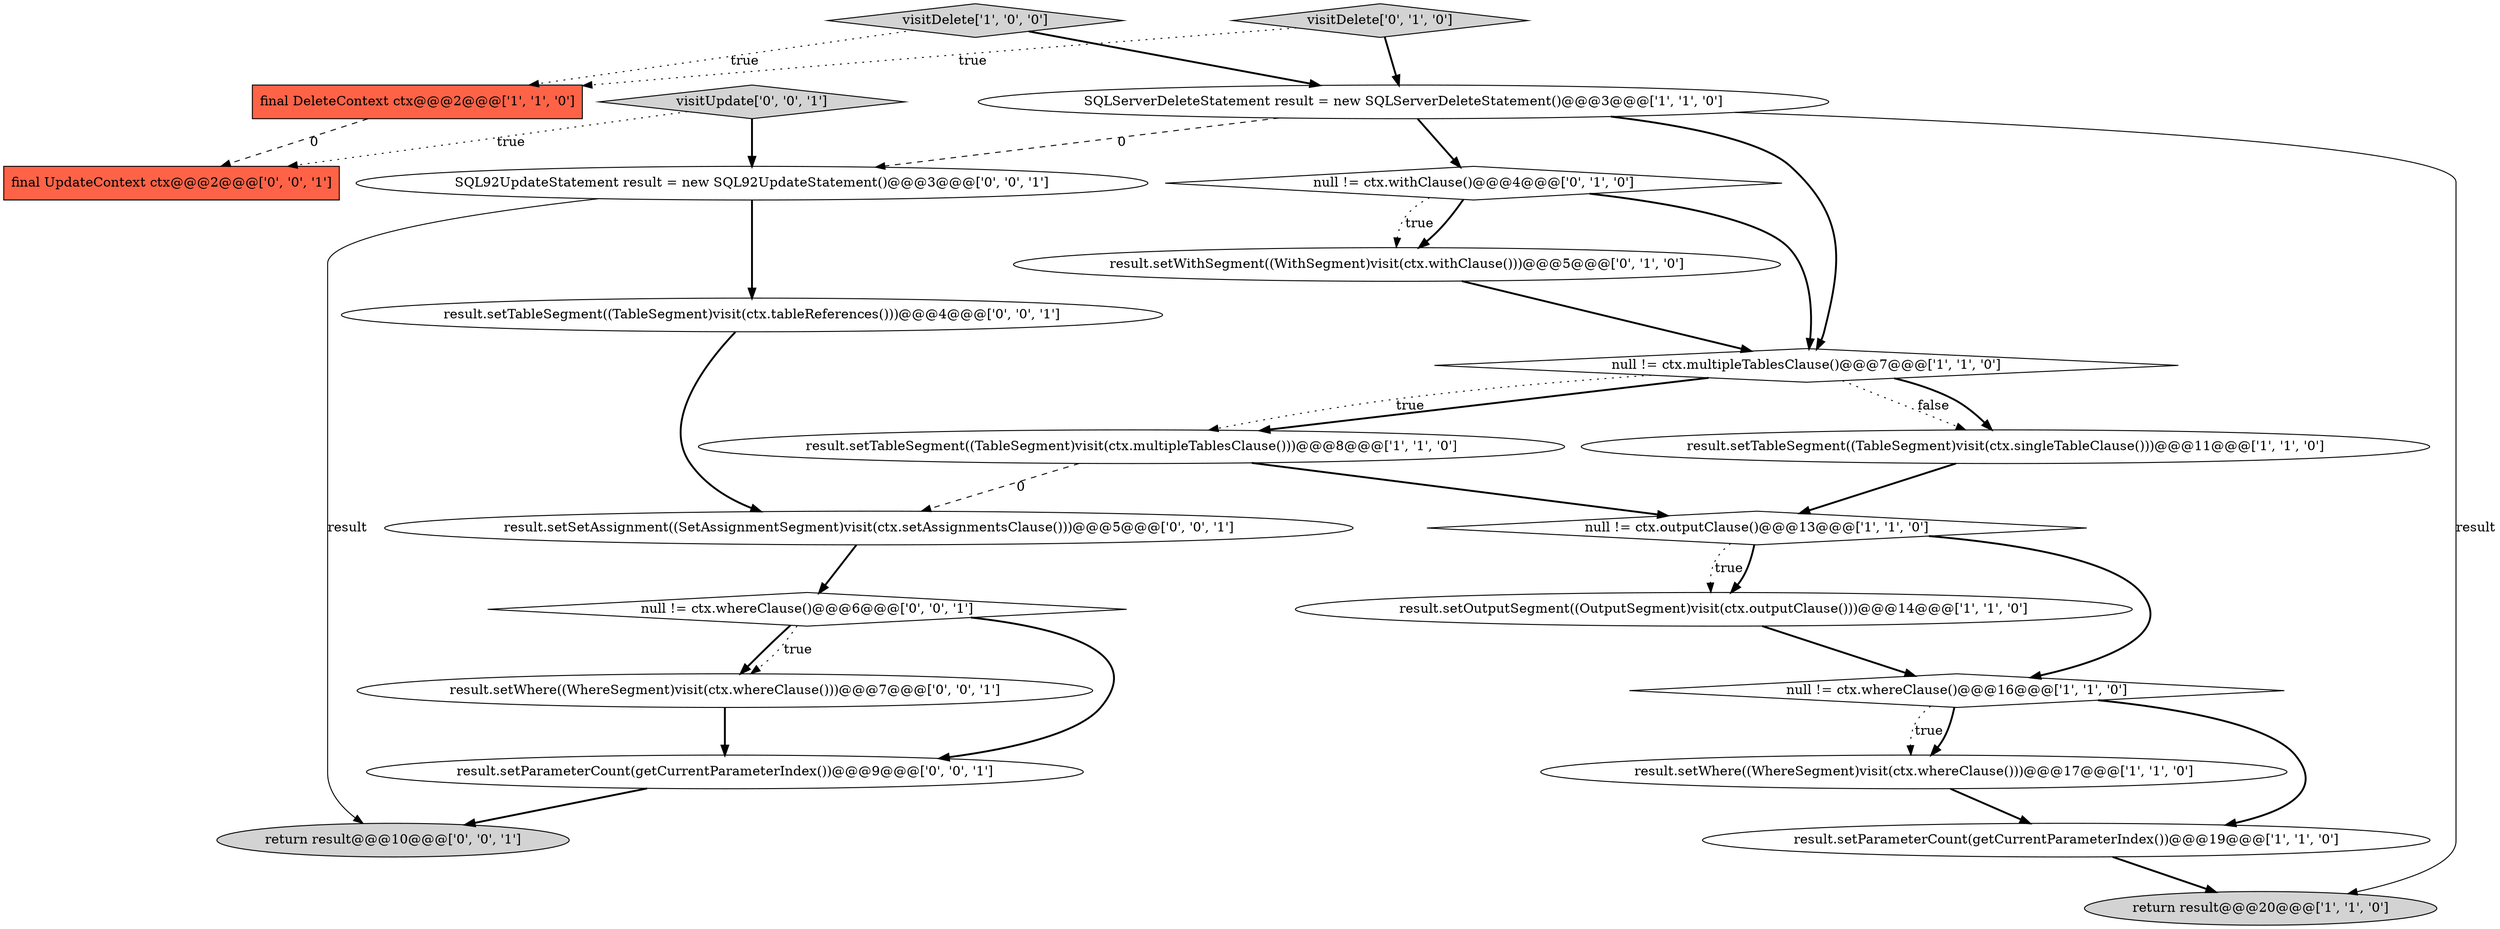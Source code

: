 digraph {
14 [style = filled, label = "result.setWithSegment((WithSegment)visit(ctx.withClause()))@@@5@@@['0', '1', '0']", fillcolor = white, shape = ellipse image = "AAA1AAABBB2BBB"];
0 [style = filled, label = "result.setOutputSegment((OutputSegment)visit(ctx.outputClause()))@@@14@@@['1', '1', '0']", fillcolor = white, shape = ellipse image = "AAA0AAABBB1BBB"];
9 [style = filled, label = "null != ctx.multipleTablesClause()@@@7@@@['1', '1', '0']", fillcolor = white, shape = diamond image = "AAA0AAABBB1BBB"];
19 [style = filled, label = "null != ctx.whereClause()@@@6@@@['0', '0', '1']", fillcolor = white, shape = diamond image = "AAA0AAABBB3BBB"];
16 [style = filled, label = "final UpdateContext ctx@@@2@@@['0', '0', '1']", fillcolor = tomato, shape = box image = "AAA0AAABBB3BBB"];
11 [style = filled, label = "result.setParameterCount(getCurrentParameterIndex())@@@19@@@['1', '1', '0']", fillcolor = white, shape = ellipse image = "AAA0AAABBB1BBB"];
2 [style = filled, label = "null != ctx.whereClause()@@@16@@@['1', '1', '0']", fillcolor = white, shape = diamond image = "AAA0AAABBB1BBB"];
8 [style = filled, label = "SQLServerDeleteStatement result = new SQLServerDeleteStatement()@@@3@@@['1', '1', '0']", fillcolor = white, shape = ellipse image = "AAA0AAABBB1BBB"];
22 [style = filled, label = "SQL92UpdateStatement result = new SQL92UpdateStatement()@@@3@@@['0', '0', '1']", fillcolor = white, shape = ellipse image = "AAA0AAABBB3BBB"];
17 [style = filled, label = "result.setSetAssignment((SetAssignmentSegment)visit(ctx.setAssignmentsClause()))@@@5@@@['0', '0', '1']", fillcolor = white, shape = ellipse image = "AAA0AAABBB3BBB"];
15 [style = filled, label = "result.setParameterCount(getCurrentParameterIndex())@@@9@@@['0', '0', '1']", fillcolor = white, shape = ellipse image = "AAA0AAABBB3BBB"];
1 [style = filled, label = "return result@@@20@@@['1', '1', '0']", fillcolor = lightgray, shape = ellipse image = "AAA0AAABBB1BBB"];
10 [style = filled, label = "result.setTableSegment((TableSegment)visit(ctx.singleTableClause()))@@@11@@@['1', '1', '0']", fillcolor = white, shape = ellipse image = "AAA0AAABBB1BBB"];
3 [style = filled, label = "result.setTableSegment((TableSegment)visit(ctx.multipleTablesClause()))@@@8@@@['1', '1', '0']", fillcolor = white, shape = ellipse image = "AAA0AAABBB1BBB"];
6 [style = filled, label = "result.setWhere((WhereSegment)visit(ctx.whereClause()))@@@17@@@['1', '1', '0']", fillcolor = white, shape = ellipse image = "AAA0AAABBB1BBB"];
21 [style = filled, label = "visitUpdate['0', '0', '1']", fillcolor = lightgray, shape = diamond image = "AAA0AAABBB3BBB"];
23 [style = filled, label = "return result@@@10@@@['0', '0', '1']", fillcolor = lightgray, shape = ellipse image = "AAA0AAABBB3BBB"];
7 [style = filled, label = "visitDelete['1', '0', '0']", fillcolor = lightgray, shape = diamond image = "AAA0AAABBB1BBB"];
20 [style = filled, label = "result.setWhere((WhereSegment)visit(ctx.whereClause()))@@@7@@@['0', '0', '1']", fillcolor = white, shape = ellipse image = "AAA0AAABBB3BBB"];
18 [style = filled, label = "result.setTableSegment((TableSegment)visit(ctx.tableReferences()))@@@4@@@['0', '0', '1']", fillcolor = white, shape = ellipse image = "AAA0AAABBB3BBB"];
13 [style = filled, label = "visitDelete['0', '1', '0']", fillcolor = lightgray, shape = diamond image = "AAA0AAABBB2BBB"];
5 [style = filled, label = "null != ctx.outputClause()@@@13@@@['1', '1', '0']", fillcolor = white, shape = diamond image = "AAA0AAABBB1BBB"];
12 [style = filled, label = "null != ctx.withClause()@@@4@@@['0', '1', '0']", fillcolor = white, shape = diamond image = "AAA1AAABBB2BBB"];
4 [style = filled, label = "final DeleteContext ctx@@@2@@@['1', '1', '0']", fillcolor = tomato, shape = box image = "AAA0AAABBB1BBB"];
5->2 [style = bold, label=""];
5->0 [style = dotted, label="true"];
7->4 [style = dotted, label="true"];
7->8 [style = bold, label=""];
8->9 [style = bold, label=""];
13->4 [style = dotted, label="true"];
3->17 [style = dashed, label="0"];
8->12 [style = bold, label=""];
21->22 [style = bold, label=""];
2->11 [style = bold, label=""];
12->14 [style = bold, label=""];
17->19 [style = bold, label=""];
6->11 [style = bold, label=""];
19->20 [style = bold, label=""];
20->15 [style = bold, label=""];
9->3 [style = bold, label=""];
15->23 [style = bold, label=""];
8->1 [style = solid, label="result"];
19->15 [style = bold, label=""];
4->16 [style = dashed, label="0"];
2->6 [style = dotted, label="true"];
11->1 [style = bold, label=""];
14->9 [style = bold, label=""];
22->23 [style = solid, label="result"];
3->5 [style = bold, label=""];
19->20 [style = dotted, label="true"];
12->9 [style = bold, label=""];
5->0 [style = bold, label=""];
12->14 [style = dotted, label="true"];
22->18 [style = bold, label=""];
2->6 [style = bold, label=""];
18->17 [style = bold, label=""];
9->3 [style = dotted, label="true"];
9->10 [style = dotted, label="false"];
13->8 [style = bold, label=""];
0->2 [style = bold, label=""];
21->16 [style = dotted, label="true"];
10->5 [style = bold, label=""];
8->22 [style = dashed, label="0"];
9->10 [style = bold, label=""];
}
